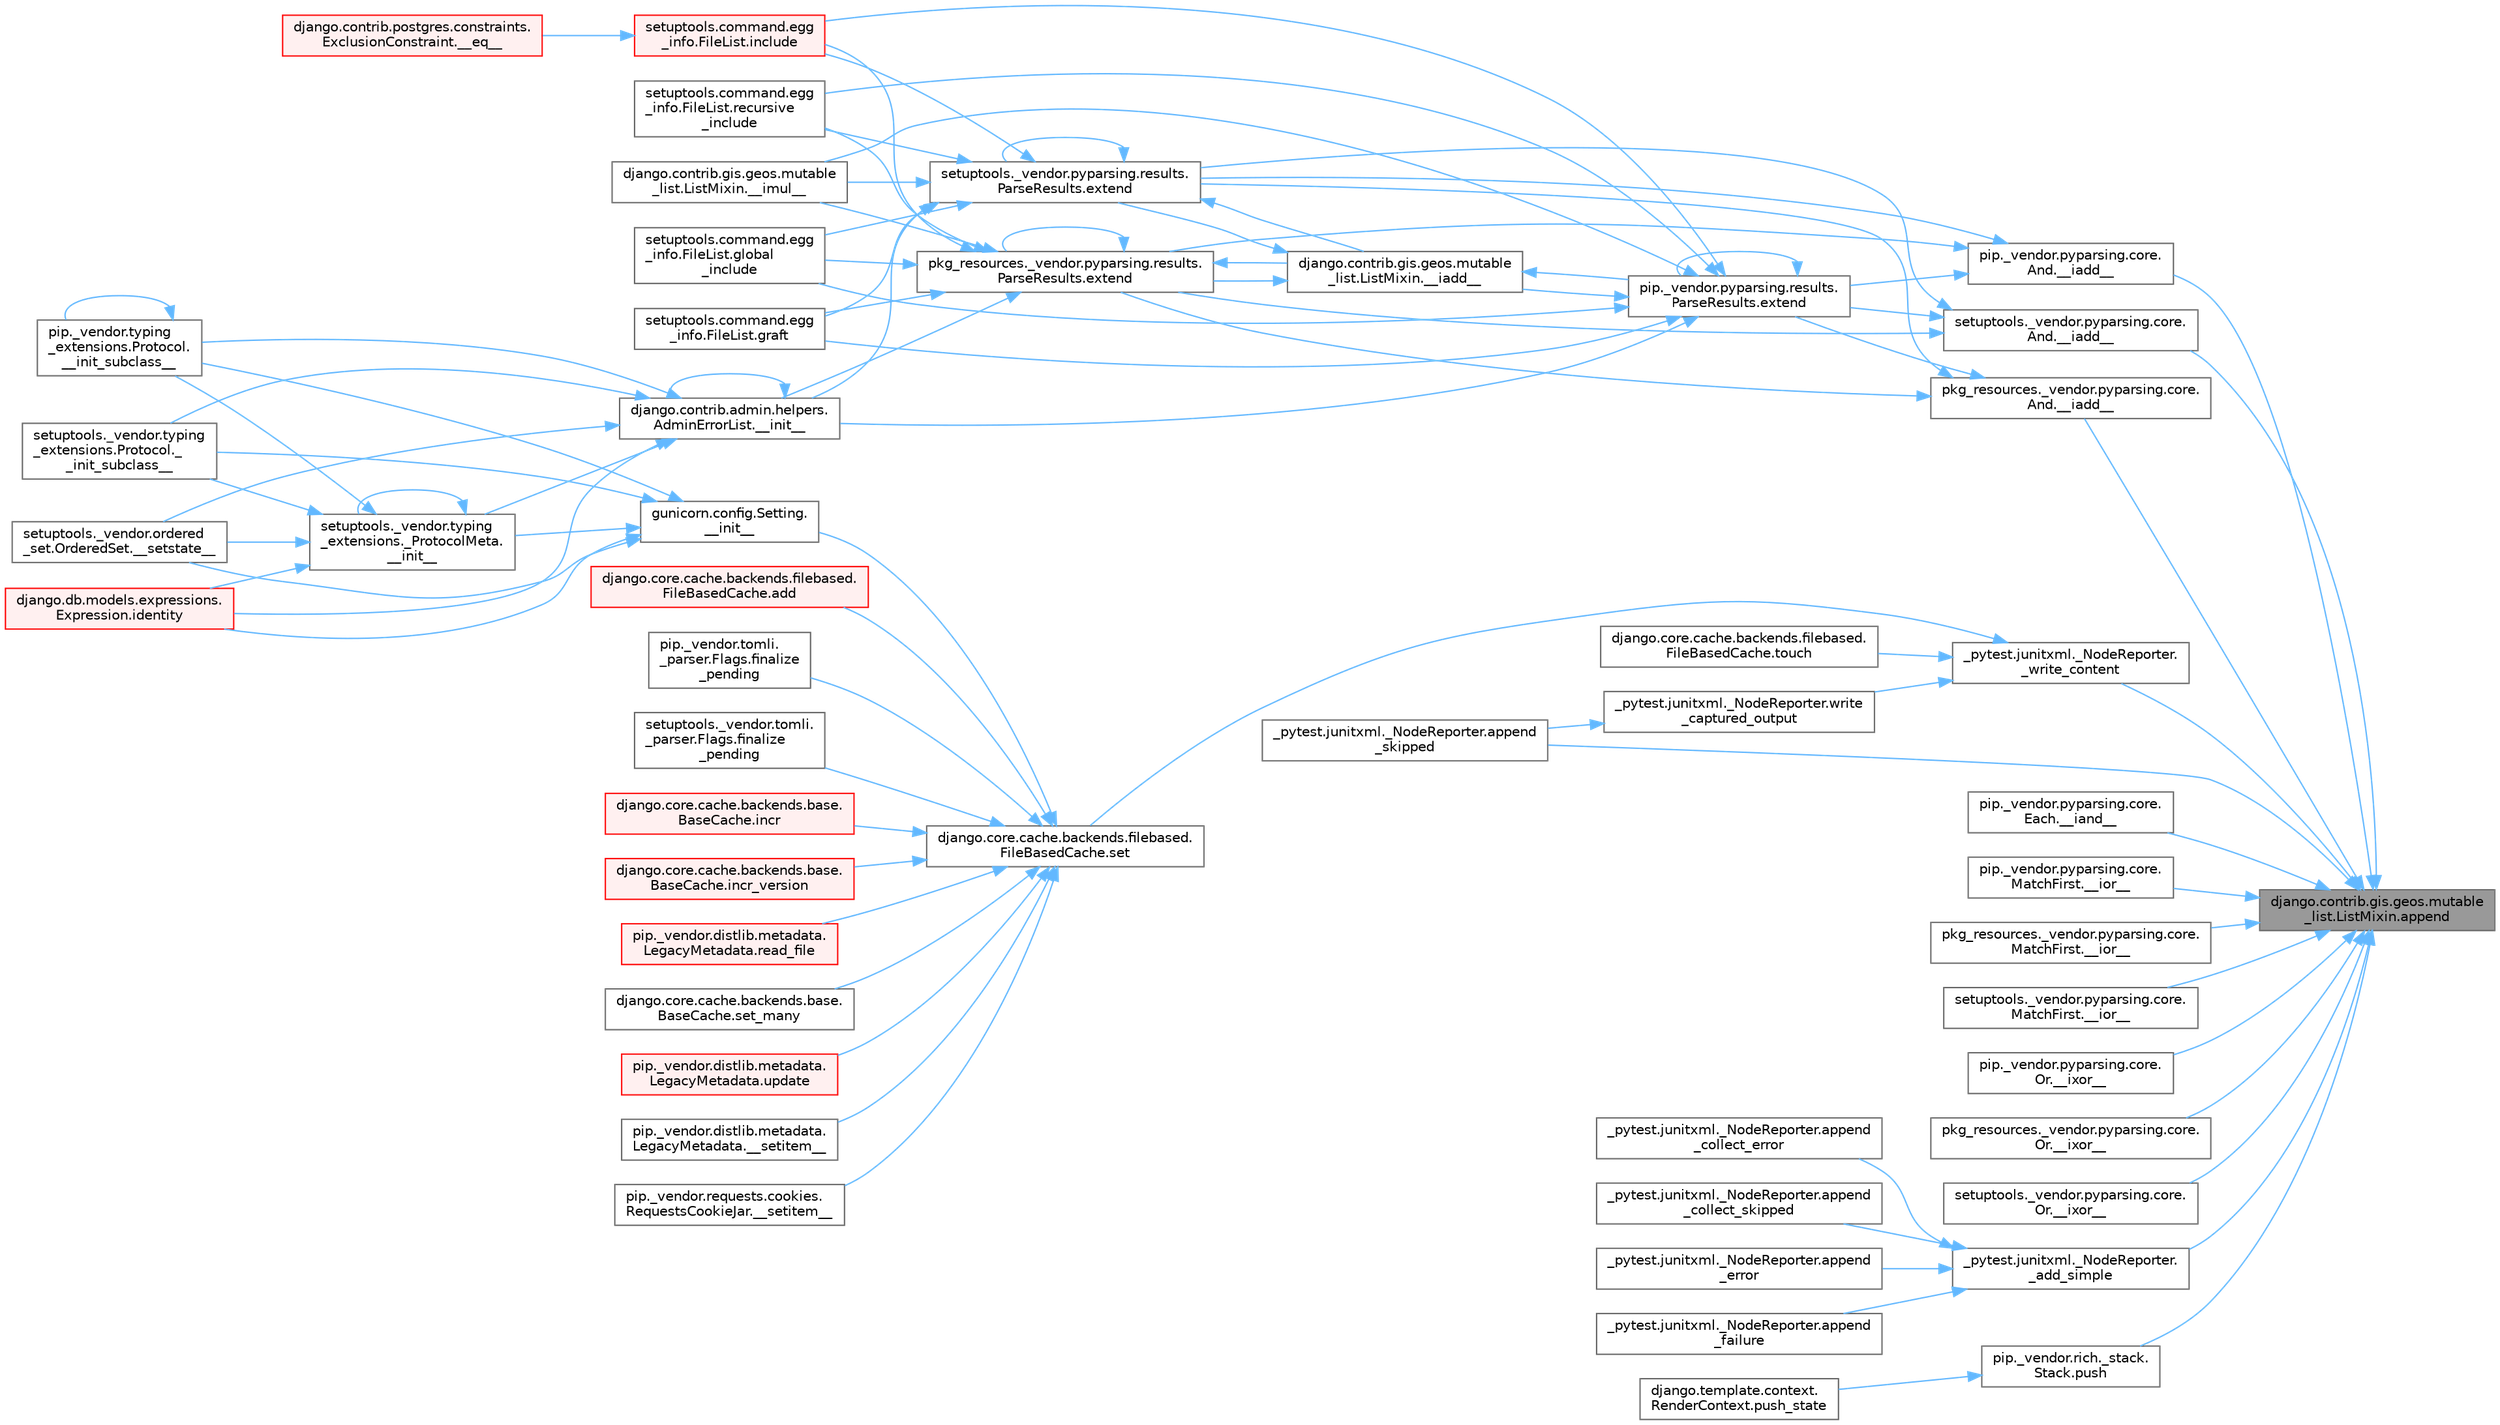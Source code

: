 digraph "django.contrib.gis.geos.mutable_list.ListMixin.append"
{
 // LATEX_PDF_SIZE
  bgcolor="transparent";
  edge [fontname=Helvetica,fontsize=10,labelfontname=Helvetica,labelfontsize=10];
  node [fontname=Helvetica,fontsize=10,shape=box,height=0.2,width=0.4];
  rankdir="RL";
  Node1 [id="Node000001",label="django.contrib.gis.geos.mutable\l_list.ListMixin.append",height=0.2,width=0.4,color="gray40", fillcolor="grey60", style="filled", fontcolor="black",tooltip=" "];
  Node1 -> Node2 [id="edge1_Node000001_Node000002",dir="back",color="steelblue1",style="solid",tooltip=" "];
  Node2 [id="Node000002",label="pip._vendor.pyparsing.core.\lAnd.__iadd__",height=0.2,width=0.4,color="grey40", fillcolor="white", style="filled",URL="$classpip_1_1__vendor_1_1pyparsing_1_1core_1_1_and.html#a95acc8d227938acc37737c38dedc21ae",tooltip=" "];
  Node2 -> Node3 [id="edge2_Node000002_Node000003",dir="back",color="steelblue1",style="solid",tooltip=" "];
  Node3 [id="Node000003",label="pip._vendor.pyparsing.results.\lParseResults.extend",height=0.2,width=0.4,color="grey40", fillcolor="white", style="filled",URL="$classpip_1_1__vendor_1_1pyparsing_1_1results_1_1_parse_results.html#a3a8a69368a4bca23dd54b356a2a06946",tooltip=" "];
  Node3 -> Node4 [id="edge3_Node000003_Node000004",dir="back",color="steelblue1",style="solid",tooltip=" "];
  Node4 [id="Node000004",label="django.contrib.gis.geos.mutable\l_list.ListMixin.__iadd__",height=0.2,width=0.4,color="grey40", fillcolor="white", style="filled",URL="$classdjango_1_1contrib_1_1gis_1_1geos_1_1mutable__list_1_1_list_mixin.html#a892ce7a768206faf1d6150c2d2faf64f",tooltip=" "];
  Node4 -> Node3 [id="edge4_Node000004_Node000003",dir="back",color="steelblue1",style="solid",tooltip=" "];
  Node4 -> Node5 [id="edge5_Node000004_Node000005",dir="back",color="steelblue1",style="solid",tooltip=" "];
  Node5 [id="Node000005",label="pkg_resources._vendor.pyparsing.results.\lParseResults.extend",height=0.2,width=0.4,color="grey40", fillcolor="white", style="filled",URL="$classpkg__resources_1_1__vendor_1_1pyparsing_1_1results_1_1_parse_results.html#a72e8060e72d308428923c84a049d11b1",tooltip=" "];
  Node5 -> Node4 [id="edge6_Node000005_Node000004",dir="back",color="steelblue1",style="solid",tooltip=" "];
  Node5 -> Node6 [id="edge7_Node000005_Node000006",dir="back",color="steelblue1",style="solid",tooltip=" "];
  Node6 [id="Node000006",label="django.contrib.gis.geos.mutable\l_list.ListMixin.__imul__",height=0.2,width=0.4,color="grey40", fillcolor="white", style="filled",URL="$classdjango_1_1contrib_1_1gis_1_1geos_1_1mutable__list_1_1_list_mixin.html#aa1f26122b3cd1330a9489e8efd2b7ecf",tooltip=" "];
  Node5 -> Node7 [id="edge8_Node000005_Node000007",dir="back",color="steelblue1",style="solid",tooltip=" "];
  Node7 [id="Node000007",label="django.contrib.admin.helpers.\lAdminErrorList.__init__",height=0.2,width=0.4,color="grey40", fillcolor="white", style="filled",URL="$classdjango_1_1contrib_1_1admin_1_1helpers_1_1_admin_error_list.html#a5878563f6cf5f204f1ad08384fe02b52",tooltip=" "];
  Node7 -> Node7 [id="edge9_Node000007_Node000007",dir="back",color="steelblue1",style="solid",tooltip=" "];
  Node7 -> Node8 [id="edge10_Node000007_Node000008",dir="back",color="steelblue1",style="solid",tooltip=" "];
  Node8 [id="Node000008",label="setuptools._vendor.typing\l_extensions._ProtocolMeta.\l__init__",height=0.2,width=0.4,color="grey40", fillcolor="white", style="filled",URL="$classsetuptools_1_1__vendor_1_1typing__extensions_1_1___protocol_meta.html#a7bbaff8ac6d19534b46bca363ee0b43a",tooltip=" "];
  Node8 -> Node8 [id="edge11_Node000008_Node000008",dir="back",color="steelblue1",style="solid",tooltip=" "];
  Node8 -> Node9 [id="edge12_Node000008_Node000009",dir="back",color="steelblue1",style="solid",tooltip=" "];
  Node9 [id="Node000009",label="pip._vendor.typing\l_extensions.Protocol.\l__init_subclass__",height=0.2,width=0.4,color="grey40", fillcolor="white", style="filled",URL="$classpip_1_1__vendor_1_1typing__extensions_1_1_protocol.html#a2916efc86cebb8aba6deb7fd30b33988",tooltip=" "];
  Node9 -> Node9 [id="edge13_Node000009_Node000009",dir="back",color="steelblue1",style="solid",tooltip=" "];
  Node8 -> Node10 [id="edge14_Node000008_Node000010",dir="back",color="steelblue1",style="solid",tooltip=" "];
  Node10 [id="Node000010",label="setuptools._vendor.typing\l_extensions.Protocol._\l_init_subclass__",height=0.2,width=0.4,color="grey40", fillcolor="white", style="filled",URL="$classsetuptools_1_1__vendor_1_1typing__extensions_1_1_protocol.html#ac6cbebc092a4724ab3704c5334059874",tooltip=" "];
  Node8 -> Node11 [id="edge15_Node000008_Node000011",dir="back",color="steelblue1",style="solid",tooltip=" "];
  Node11 [id="Node000011",label="setuptools._vendor.ordered\l_set.OrderedSet.__setstate__",height=0.2,width=0.4,color="grey40", fillcolor="white", style="filled",URL="$classsetuptools_1_1__vendor_1_1ordered__set_1_1_ordered_set.html#aa7f7de9d987829525d06db565fe1b4a1",tooltip=" "];
  Node8 -> Node12 [id="edge16_Node000008_Node000012",dir="back",color="steelblue1",style="solid",tooltip=" "];
  Node12 [id="Node000012",label="django.db.models.expressions.\lExpression.identity",height=0.2,width=0.4,color="red", fillcolor="#FFF0F0", style="filled",URL="$classdjango_1_1db_1_1models_1_1expressions_1_1_expression.html#a10048810b5eb8641acf3bc150731b925",tooltip=" "];
  Node7 -> Node9 [id="edge17_Node000007_Node000009",dir="back",color="steelblue1",style="solid",tooltip=" "];
  Node7 -> Node10 [id="edge18_Node000007_Node000010",dir="back",color="steelblue1",style="solid",tooltip=" "];
  Node7 -> Node11 [id="edge19_Node000007_Node000011",dir="back",color="steelblue1",style="solid",tooltip=" "];
  Node7 -> Node12 [id="edge20_Node000007_Node000012",dir="back",color="steelblue1",style="solid",tooltip=" "];
  Node5 -> Node5 [id="edge21_Node000005_Node000005",dir="back",color="steelblue1",style="solid",tooltip=" "];
  Node5 -> Node39 [id="edge22_Node000005_Node000039",dir="back",color="steelblue1",style="solid",tooltip=" "];
  Node39 [id="Node000039",label="setuptools.command.egg\l_info.FileList.global\l_include",height=0.2,width=0.4,color="grey40", fillcolor="white", style="filled",URL="$classsetuptools_1_1command_1_1egg__info_1_1_file_list.html#aadac1c6cd8f0f3ca32ae942964571e54",tooltip=" "];
  Node5 -> Node40 [id="edge23_Node000005_Node000040",dir="back",color="steelblue1",style="solid",tooltip=" "];
  Node40 [id="Node000040",label="setuptools.command.egg\l_info.FileList.graft",height=0.2,width=0.4,color="grey40", fillcolor="white", style="filled",URL="$classsetuptools_1_1command_1_1egg__info_1_1_file_list.html#a9c1fb7dd83a4e7a24412a3a265fbc102",tooltip=" "];
  Node5 -> Node41 [id="edge24_Node000005_Node000041",dir="back",color="steelblue1",style="solid",tooltip=" "];
  Node41 [id="Node000041",label="setuptools.command.egg\l_info.FileList.include",height=0.2,width=0.4,color="red", fillcolor="#FFF0F0", style="filled",URL="$classsetuptools_1_1command_1_1egg__info_1_1_file_list.html#a607fa79fcff4595945fdfb1f266eb132",tooltip=" "];
  Node41 -> Node42 [id="edge25_Node000041_Node000042",dir="back",color="steelblue1",style="solid",tooltip=" "];
  Node42 [id="Node000042",label="django.contrib.postgres.constraints.\lExclusionConstraint.__eq__",height=0.2,width=0.4,color="red", fillcolor="#FFF0F0", style="filled",URL="$classdjango_1_1contrib_1_1postgres_1_1constraints_1_1_exclusion_constraint.html#af496d048323e51177e1239475f9fe47c",tooltip=" "];
  Node5 -> Node699 [id="edge26_Node000005_Node000699",dir="back",color="steelblue1",style="solid",tooltip=" "];
  Node699 [id="Node000699",label="setuptools.command.egg\l_info.FileList.recursive\l_include",height=0.2,width=0.4,color="grey40", fillcolor="white", style="filled",URL="$classsetuptools_1_1command_1_1egg__info_1_1_file_list.html#af4da1ce86e34e016e9eabd4713cc186a",tooltip=" "];
  Node4 -> Node715 [id="edge27_Node000004_Node000715",dir="back",color="steelblue1",style="solid",tooltip=" "];
  Node715 [id="Node000715",label="setuptools._vendor.pyparsing.results.\lParseResults.extend",height=0.2,width=0.4,color="grey40", fillcolor="white", style="filled",URL="$classsetuptools_1_1__vendor_1_1pyparsing_1_1results_1_1_parse_results.html#aa11ff3f0723c175143645b9325417229",tooltip=" "];
  Node715 -> Node4 [id="edge28_Node000715_Node000004",dir="back",color="steelblue1",style="solid",tooltip=" "];
  Node715 -> Node6 [id="edge29_Node000715_Node000006",dir="back",color="steelblue1",style="solid",tooltip=" "];
  Node715 -> Node7 [id="edge30_Node000715_Node000007",dir="back",color="steelblue1",style="solid",tooltip=" "];
  Node715 -> Node715 [id="edge31_Node000715_Node000715",dir="back",color="steelblue1",style="solid",tooltip=" "];
  Node715 -> Node39 [id="edge32_Node000715_Node000039",dir="back",color="steelblue1",style="solid",tooltip=" "];
  Node715 -> Node40 [id="edge33_Node000715_Node000040",dir="back",color="steelblue1",style="solid",tooltip=" "];
  Node715 -> Node41 [id="edge34_Node000715_Node000041",dir="back",color="steelblue1",style="solid",tooltip=" "];
  Node715 -> Node699 [id="edge35_Node000715_Node000699",dir="back",color="steelblue1",style="solid",tooltip=" "];
  Node3 -> Node6 [id="edge36_Node000003_Node000006",dir="back",color="steelblue1",style="solid",tooltip=" "];
  Node3 -> Node7 [id="edge37_Node000003_Node000007",dir="back",color="steelblue1",style="solid",tooltip=" "];
  Node3 -> Node3 [id="edge38_Node000003_Node000003",dir="back",color="steelblue1",style="solid",tooltip=" "];
  Node3 -> Node39 [id="edge39_Node000003_Node000039",dir="back",color="steelblue1",style="solid",tooltip=" "];
  Node3 -> Node40 [id="edge40_Node000003_Node000040",dir="back",color="steelblue1",style="solid",tooltip=" "];
  Node3 -> Node41 [id="edge41_Node000003_Node000041",dir="back",color="steelblue1",style="solid",tooltip=" "];
  Node3 -> Node699 [id="edge42_Node000003_Node000699",dir="back",color="steelblue1",style="solid",tooltip=" "];
  Node2 -> Node5 [id="edge43_Node000002_Node000005",dir="back",color="steelblue1",style="solid",tooltip=" "];
  Node2 -> Node715 [id="edge44_Node000002_Node000715",dir="back",color="steelblue1",style="solid",tooltip=" "];
  Node1 -> Node714 [id="edge45_Node000001_Node000714",dir="back",color="steelblue1",style="solid",tooltip=" "];
  Node714 [id="Node000714",label="pkg_resources._vendor.pyparsing.core.\lAnd.__iadd__",height=0.2,width=0.4,color="grey40", fillcolor="white", style="filled",URL="$classpkg__resources_1_1__vendor_1_1pyparsing_1_1core_1_1_and.html#a3518d567360a52cd23673c05d57da5ec",tooltip=" "];
  Node714 -> Node3 [id="edge46_Node000714_Node000003",dir="back",color="steelblue1",style="solid",tooltip=" "];
  Node714 -> Node5 [id="edge47_Node000714_Node000005",dir="back",color="steelblue1",style="solid",tooltip=" "];
  Node714 -> Node715 [id="edge48_Node000714_Node000715",dir="back",color="steelblue1",style="solid",tooltip=" "];
  Node1 -> Node716 [id="edge49_Node000001_Node000716",dir="back",color="steelblue1",style="solid",tooltip=" "];
  Node716 [id="Node000716",label="setuptools._vendor.pyparsing.core.\lAnd.__iadd__",height=0.2,width=0.4,color="grey40", fillcolor="white", style="filled",URL="$classsetuptools_1_1__vendor_1_1pyparsing_1_1core_1_1_and.html#ae5d5acd18921d1ec46dfdb9ab9dd9a79",tooltip=" "];
  Node716 -> Node3 [id="edge50_Node000716_Node000003",dir="back",color="steelblue1",style="solid",tooltip=" "];
  Node716 -> Node5 [id="edge51_Node000716_Node000005",dir="back",color="steelblue1",style="solid",tooltip=" "];
  Node716 -> Node715 [id="edge52_Node000716_Node000715",dir="back",color="steelblue1",style="solid",tooltip=" "];
  Node1 -> Node717 [id="edge53_Node000001_Node000717",dir="back",color="steelblue1",style="solid",tooltip=" "];
  Node717 [id="Node000717",label="pip._vendor.pyparsing.core.\lEach.__iand__",height=0.2,width=0.4,color="grey40", fillcolor="white", style="filled",URL="$classpip_1_1__vendor_1_1pyparsing_1_1core_1_1_each.html#a1d27b3e9e2bc5b807febd382a9439497",tooltip=" "];
  Node1 -> Node718 [id="edge54_Node000001_Node000718",dir="back",color="steelblue1",style="solid",tooltip=" "];
  Node718 [id="Node000718",label="pip._vendor.pyparsing.core.\lMatchFirst.__ior__",height=0.2,width=0.4,color="grey40", fillcolor="white", style="filled",URL="$classpip_1_1__vendor_1_1pyparsing_1_1core_1_1_match_first.html#ad0838e82fc3e9833a6c81c7a63e030d9",tooltip=" "];
  Node1 -> Node719 [id="edge55_Node000001_Node000719",dir="back",color="steelblue1",style="solid",tooltip=" "];
  Node719 [id="Node000719",label="pkg_resources._vendor.pyparsing.core.\lMatchFirst.__ior__",height=0.2,width=0.4,color="grey40", fillcolor="white", style="filled",URL="$classpkg__resources_1_1__vendor_1_1pyparsing_1_1core_1_1_match_first.html#a58dab88aff8bd3218094f602fbc265f7",tooltip=" "];
  Node1 -> Node720 [id="edge56_Node000001_Node000720",dir="back",color="steelblue1",style="solid",tooltip=" "];
  Node720 [id="Node000720",label="setuptools._vendor.pyparsing.core.\lMatchFirst.__ior__",height=0.2,width=0.4,color="grey40", fillcolor="white", style="filled",URL="$classsetuptools_1_1__vendor_1_1pyparsing_1_1core_1_1_match_first.html#a52ca6c6dcade163b72b05e8a4be07986",tooltip=" "];
  Node1 -> Node721 [id="edge57_Node000001_Node000721",dir="back",color="steelblue1",style="solid",tooltip=" "];
  Node721 [id="Node000721",label="pip._vendor.pyparsing.core.\lOr.__ixor__",height=0.2,width=0.4,color="grey40", fillcolor="white", style="filled",URL="$classpip_1_1__vendor_1_1pyparsing_1_1core_1_1_or.html#a3e25cc44ee800ddd31da17c2aba1439c",tooltip=" "];
  Node1 -> Node722 [id="edge58_Node000001_Node000722",dir="back",color="steelblue1",style="solid",tooltip=" "];
  Node722 [id="Node000722",label="pkg_resources._vendor.pyparsing.core.\lOr.__ixor__",height=0.2,width=0.4,color="grey40", fillcolor="white", style="filled",URL="$classpkg__resources_1_1__vendor_1_1pyparsing_1_1core_1_1_or.html#a816506d6b6cd56e49e24955f5b3ebb1f",tooltip=" "];
  Node1 -> Node723 [id="edge59_Node000001_Node000723",dir="back",color="steelblue1",style="solid",tooltip=" "];
  Node723 [id="Node000723",label="setuptools._vendor.pyparsing.core.\lOr.__ixor__",height=0.2,width=0.4,color="grey40", fillcolor="white", style="filled",URL="$classsetuptools_1_1__vendor_1_1pyparsing_1_1core_1_1_or.html#a3ec14f79774e3ecd53a5db54b830a8c9",tooltip=" "];
  Node1 -> Node724 [id="edge60_Node000001_Node000724",dir="back",color="steelblue1",style="solid",tooltip=" "];
  Node724 [id="Node000724",label="_pytest.junitxml._NodeReporter.\l_add_simple",height=0.2,width=0.4,color="grey40", fillcolor="white", style="filled",URL="$class__pytest_1_1junitxml_1_1___node_reporter.html#a4391acb1ac84356509d35b7f19e9ed05",tooltip=" "];
  Node724 -> Node725 [id="edge61_Node000724_Node000725",dir="back",color="steelblue1",style="solid",tooltip=" "];
  Node725 [id="Node000725",label="_pytest.junitxml._NodeReporter.append\l_collect_error",height=0.2,width=0.4,color="grey40", fillcolor="white", style="filled",URL="$class__pytest_1_1junitxml_1_1___node_reporter.html#a34420ce0d1cb9a19b92db1d1d16ad3b1",tooltip=" "];
  Node724 -> Node726 [id="edge62_Node000724_Node000726",dir="back",color="steelblue1",style="solid",tooltip=" "];
  Node726 [id="Node000726",label="_pytest.junitxml._NodeReporter.append\l_collect_skipped",height=0.2,width=0.4,color="grey40", fillcolor="white", style="filled",URL="$class__pytest_1_1junitxml_1_1___node_reporter.html#a2bace8c92bfffcc32f24d1c1c7fdd940",tooltip=" "];
  Node724 -> Node727 [id="edge63_Node000724_Node000727",dir="back",color="steelblue1",style="solid",tooltip=" "];
  Node727 [id="Node000727",label="_pytest.junitxml._NodeReporter.append\l_error",height=0.2,width=0.4,color="grey40", fillcolor="white", style="filled",URL="$class__pytest_1_1junitxml_1_1___node_reporter.html#a6e3ab7dee3eff253205ce23fbe939e0b",tooltip=" "];
  Node724 -> Node728 [id="edge64_Node000724_Node000728",dir="back",color="steelblue1",style="solid",tooltip=" "];
  Node728 [id="Node000728",label="_pytest.junitxml._NodeReporter.append\l_failure",height=0.2,width=0.4,color="grey40", fillcolor="white", style="filled",URL="$class__pytest_1_1junitxml_1_1___node_reporter.html#a3e9c05579208357e08e253fc978d48b2",tooltip=" "];
  Node1 -> Node729 [id="edge65_Node000001_Node000729",dir="back",color="steelblue1",style="solid",tooltip=" "];
  Node729 [id="Node000729",label="_pytest.junitxml._NodeReporter.\l_write_content",height=0.2,width=0.4,color="grey40", fillcolor="white", style="filled",URL="$class__pytest_1_1junitxml_1_1___node_reporter.html#aa537797e0840b2d523cf1eb44f5c1bad",tooltip=" "];
  Node729 -> Node730 [id="edge66_Node000729_Node000730",dir="back",color="steelblue1",style="solid",tooltip=" "];
  Node730 [id="Node000730",label="django.core.cache.backends.filebased.\lFileBasedCache.set",height=0.2,width=0.4,color="grey40", fillcolor="white", style="filled",URL="$classdjango_1_1core_1_1cache_1_1backends_1_1filebased_1_1_file_based_cache.html#a7c5292a9ab120424eeaf5fe254366ca6",tooltip=" "];
  Node730 -> Node731 [id="edge67_Node000730_Node000731",dir="back",color="steelblue1",style="solid",tooltip=" "];
  Node731 [id="Node000731",label="gunicorn.config.Setting.\l__init__",height=0.2,width=0.4,color="grey40", fillcolor="white", style="filled",URL="$classgunicorn_1_1config_1_1_setting.html#aca1cb2d38bdd9b92194f85913daaaa53",tooltip=" "];
  Node731 -> Node8 [id="edge68_Node000731_Node000008",dir="back",color="steelblue1",style="solid",tooltip=" "];
  Node731 -> Node9 [id="edge69_Node000731_Node000009",dir="back",color="steelblue1",style="solid",tooltip=" "];
  Node731 -> Node10 [id="edge70_Node000731_Node000010",dir="back",color="steelblue1",style="solid",tooltip=" "];
  Node731 -> Node11 [id="edge71_Node000731_Node000011",dir="back",color="steelblue1",style="solid",tooltip=" "];
  Node731 -> Node12 [id="edge72_Node000731_Node000012",dir="back",color="steelblue1",style="solid",tooltip=" "];
  Node730 -> Node732 [id="edge73_Node000730_Node000732",dir="back",color="steelblue1",style="solid",tooltip=" "];
  Node732 [id="Node000732",label="pip._vendor.distlib.metadata.\lLegacyMetadata.__setitem__",height=0.2,width=0.4,color="grey40", fillcolor="white", style="filled",URL="$classpip_1_1__vendor_1_1distlib_1_1metadata_1_1_legacy_metadata.html#ab82e88a698ec57bd9f8ac873948a3802",tooltip=" "];
  Node730 -> Node733 [id="edge74_Node000730_Node000733",dir="back",color="steelblue1",style="solid",tooltip=" "];
  Node733 [id="Node000733",label="pip._vendor.requests.cookies.\lRequestsCookieJar.__setitem__",height=0.2,width=0.4,color="grey40", fillcolor="white", style="filled",URL="$classpip_1_1__vendor_1_1requests_1_1cookies_1_1_requests_cookie_jar.html#a795f42fede709c520cc7c2452cdceeb9",tooltip=" "];
  Node730 -> Node734 [id="edge75_Node000730_Node000734",dir="back",color="steelblue1",style="solid",tooltip=" "];
  Node734 [id="Node000734",label="django.core.cache.backends.filebased.\lFileBasedCache.add",height=0.2,width=0.4,color="red", fillcolor="#FFF0F0", style="filled",URL="$classdjango_1_1core_1_1cache_1_1backends_1_1filebased_1_1_file_based_cache.html#a2f380fb404bde29c82c6169465ee1391",tooltip=" "];
  Node730 -> Node735 [id="edge76_Node000730_Node000735",dir="back",color="steelblue1",style="solid",tooltip=" "];
  Node735 [id="Node000735",label="pip._vendor.tomli.\l_parser.Flags.finalize\l_pending",height=0.2,width=0.4,color="grey40", fillcolor="white", style="filled",URL="$classpip_1_1__vendor_1_1tomli_1_1__parser_1_1_flags.html#a1930c0bd50ceafa1db786d83b8cccd4a",tooltip=" "];
  Node730 -> Node736 [id="edge77_Node000730_Node000736",dir="back",color="steelblue1",style="solid",tooltip=" "];
  Node736 [id="Node000736",label="setuptools._vendor.tomli.\l_parser.Flags.finalize\l_pending",height=0.2,width=0.4,color="grey40", fillcolor="white", style="filled",URL="$classsetuptools_1_1__vendor_1_1tomli_1_1__parser_1_1_flags.html#a5d7c62898586672de935990ed6f4a7e1",tooltip=" "];
  Node730 -> Node737 [id="edge78_Node000730_Node000737",dir="back",color="steelblue1",style="solid",tooltip=" "];
  Node737 [id="Node000737",label="django.core.cache.backends.base.\lBaseCache.incr",height=0.2,width=0.4,color="red", fillcolor="#FFF0F0", style="filled",URL="$classdjango_1_1core_1_1cache_1_1backends_1_1base_1_1_base_cache.html#ab502f06a18e16d3d1495fdf1dca28831",tooltip=" "];
  Node730 -> Node344 [id="edge79_Node000730_Node000344",dir="back",color="steelblue1",style="solid",tooltip=" "];
  Node344 [id="Node000344",label="django.core.cache.backends.base.\lBaseCache.incr_version",height=0.2,width=0.4,color="red", fillcolor="#FFF0F0", style="filled",URL="$classdjango_1_1core_1_1cache_1_1backends_1_1base_1_1_base_cache.html#a3ac7d74ffcfca67e2afee86ecf858b34",tooltip=" "];
  Node730 -> Node740 [id="edge80_Node000730_Node000740",dir="back",color="steelblue1",style="solid",tooltip=" "];
  Node740 [id="Node000740",label="pip._vendor.distlib.metadata.\lLegacyMetadata.read_file",height=0.2,width=0.4,color="red", fillcolor="#FFF0F0", style="filled",URL="$classpip_1_1__vendor_1_1distlib_1_1metadata_1_1_legacy_metadata.html#ab45a644b4204b8e049a9584d0be7193e",tooltip=" "];
  Node730 -> Node1096 [id="edge81_Node000730_Node001096",dir="back",color="steelblue1",style="solid",tooltip=" "];
  Node1096 [id="Node001096",label="django.core.cache.backends.base.\lBaseCache.set_many",height=0.2,width=0.4,color="grey40", fillcolor="white", style="filled",URL="$classdjango_1_1core_1_1cache_1_1backends_1_1base_1_1_base_cache.html#a148a79bde32c256a462b4a55b1d8b659",tooltip=" "];
  Node730 -> Node1097 [id="edge82_Node000730_Node001097",dir="back",color="steelblue1",style="solid",tooltip=" "];
  Node1097 [id="Node001097",label="pip._vendor.distlib.metadata.\lLegacyMetadata.update",height=0.2,width=0.4,color="red", fillcolor="#FFF0F0", style="filled",URL="$classpip_1_1__vendor_1_1distlib_1_1metadata_1_1_legacy_metadata.html#aefa482c1aa5db626eda875a4a1941995",tooltip=" "];
  Node729 -> Node2477 [id="edge83_Node000729_Node002477",dir="back",color="steelblue1",style="solid",tooltip=" "];
  Node2477 [id="Node002477",label="django.core.cache.backends.filebased.\lFileBasedCache.touch",height=0.2,width=0.4,color="grey40", fillcolor="white", style="filled",URL="$classdjango_1_1core_1_1cache_1_1backends_1_1filebased_1_1_file_based_cache.html#ac2a0031a190feb092445232e16c1a18c",tooltip=" "];
  Node729 -> Node2867 [id="edge84_Node000729_Node002867",dir="back",color="steelblue1",style="solid",tooltip=" "];
  Node2867 [id="Node002867",label="_pytest.junitxml._NodeReporter.write\l_captured_output",height=0.2,width=0.4,color="grey40", fillcolor="white", style="filled",URL="$class__pytest_1_1junitxml_1_1___node_reporter.html#a554ff0133e02ee18c1a5bfc52b24ea81",tooltip=" "];
  Node2867 -> Node828 [id="edge85_Node002867_Node000828",dir="back",color="steelblue1",style="solid",tooltip=" "];
  Node828 [id="Node000828",label="_pytest.junitxml._NodeReporter.append\l_skipped",height=0.2,width=0.4,color="grey40", fillcolor="white", style="filled",URL="$class__pytest_1_1junitxml_1_1___node_reporter.html#ab97f89cb32bf7b82613026daaba742f4",tooltip=" "];
  Node1 -> Node828 [id="edge86_Node000001_Node000828",dir="back",color="steelblue1",style="solid",tooltip=" "];
  Node1 -> Node829 [id="edge87_Node000001_Node000829",dir="back",color="steelblue1",style="solid",tooltip=" "];
  Node829 [id="Node000829",label="pip._vendor.rich._stack.\lStack.push",height=0.2,width=0.4,color="grey40", fillcolor="white", style="filled",URL="$classpip_1_1__vendor_1_1rich_1_1__stack_1_1_stack.html#a9abf52fc71455f03eb8cc24270622a4a",tooltip=" "];
  Node829 -> Node830 [id="edge88_Node000829_Node000830",dir="back",color="steelblue1",style="solid",tooltip=" "];
  Node830 [id="Node000830",label="django.template.context.\lRenderContext.push_state",height=0.2,width=0.4,color="grey40", fillcolor="white", style="filled",URL="$classdjango_1_1template_1_1context_1_1_render_context.html#a5b49e0fc0a1558a1ea026a466f7798d7",tooltip=" "];
}
